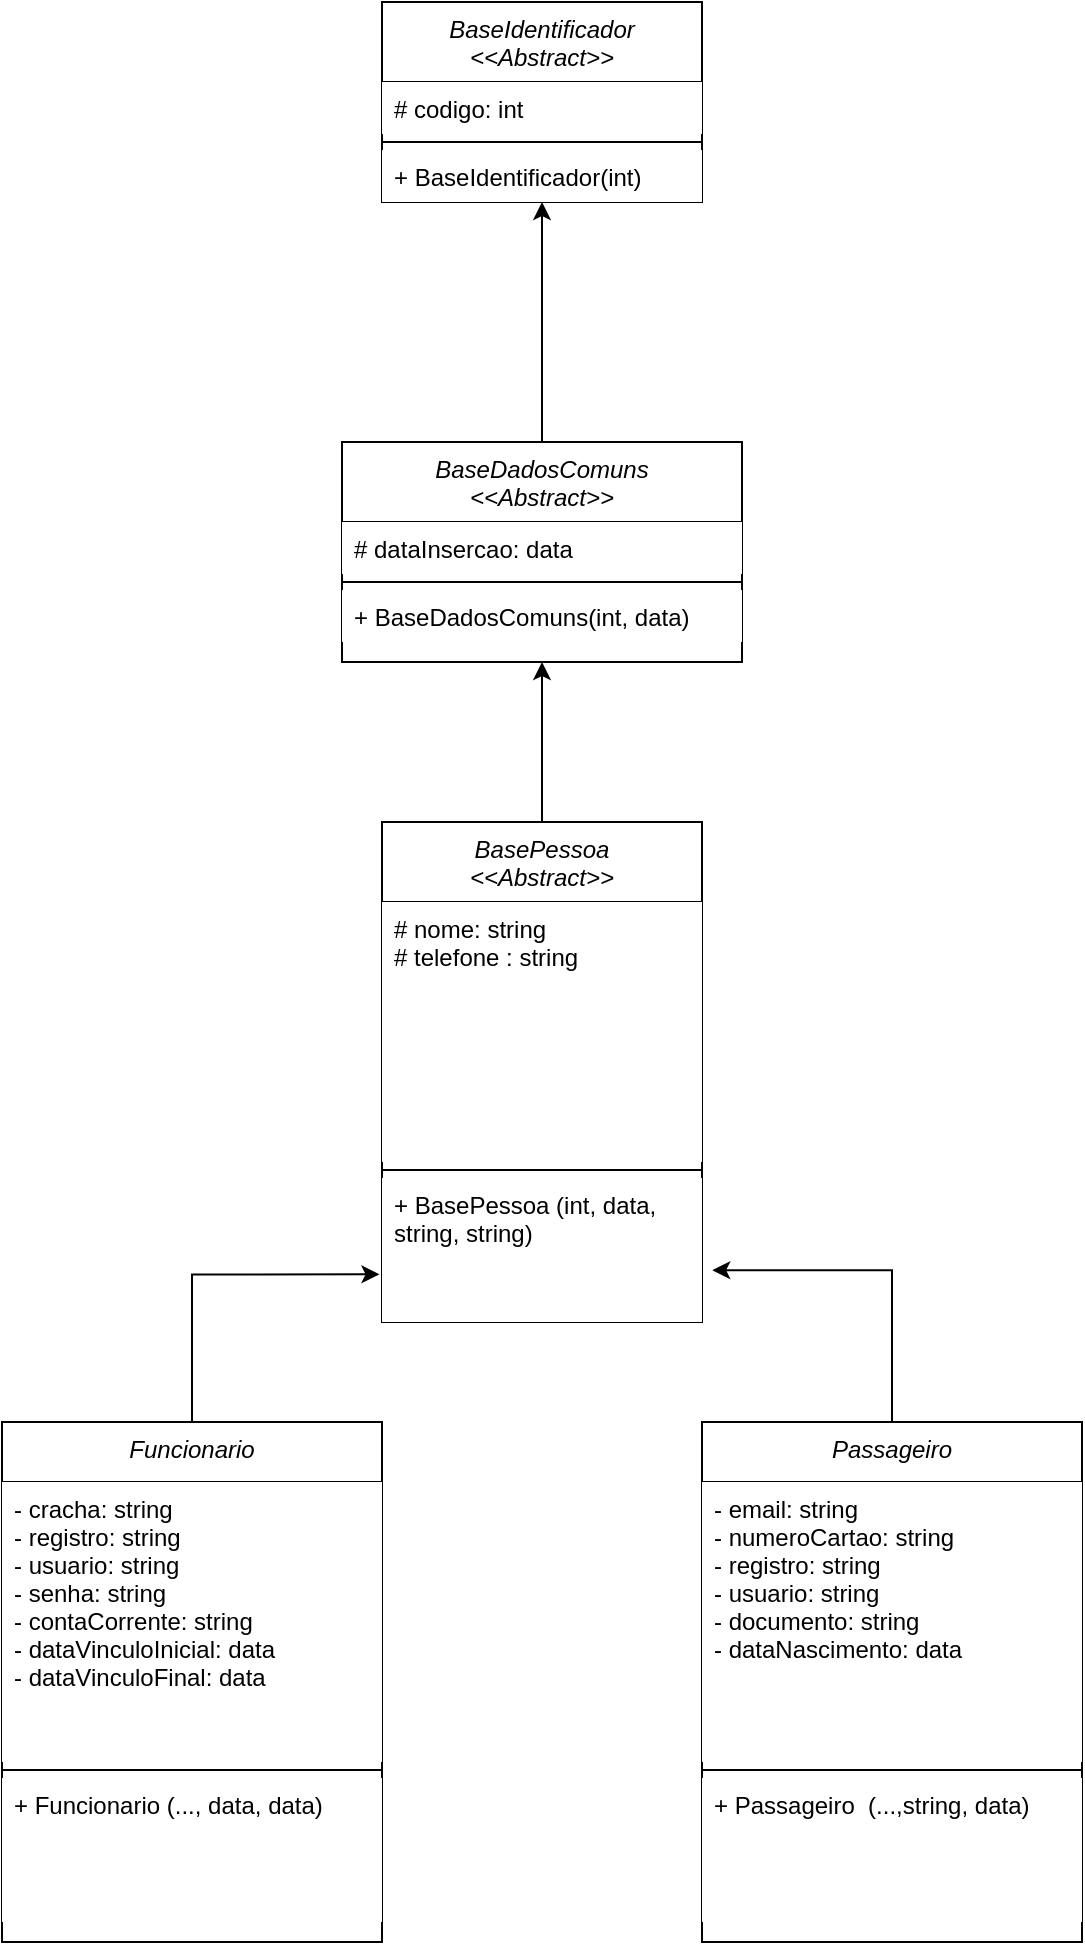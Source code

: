 <mxfile version="21.7.1" type="github">
  <diagram id="C5RBs43oDa-KdzZeNtuy" name="Page-1">
    <mxGraphModel dx="1199" dy="649" grid="1" gridSize="10" guides="1" tooltips="1" connect="1" arrows="1" fold="1" page="1" pageScale="1" pageWidth="827" pageHeight="1169" math="0" shadow="0">
      <root>
        <mxCell id="WIyWlLk6GJQsqaUBKTNV-0" />
        <mxCell id="WIyWlLk6GJQsqaUBKTNV-1" parent="WIyWlLk6GJQsqaUBKTNV-0" />
        <mxCell id="zkfFHV4jXpPFQw0GAbJ--0" value="BaseIdentificador&#xa;&lt;&lt;Abstract&gt;&gt;" style="swimlane;fontStyle=2;align=center;verticalAlign=top;childLayout=stackLayout;horizontal=1;startSize=40;horizontalStack=0;resizeParent=1;resizeLast=0;collapsible=1;marginBottom=0;rounded=0;shadow=0;strokeWidth=1;fillColor=default;strokeColor=default;fillStyle=solid;" parent="WIyWlLk6GJQsqaUBKTNV-1" vertex="1">
          <mxGeometry x="333" y="120" width="160" height="100" as="geometry">
            <mxRectangle x="230" y="140" width="160" height="26" as="alternateBounds" />
          </mxGeometry>
        </mxCell>
        <mxCell id="zkfFHV4jXpPFQw0GAbJ--1" value="# codigo: int" style="text;align=left;verticalAlign=top;spacingLeft=4;spacingRight=4;overflow=hidden;rotatable=0;points=[[0,0.5],[1,0.5]];portConstraint=eastwest;fillColor=default;strokeColor=none;fillStyle=solid;" parent="zkfFHV4jXpPFQw0GAbJ--0" vertex="1">
          <mxGeometry y="40" width="160" height="26" as="geometry" />
        </mxCell>
        <mxCell id="zkfFHV4jXpPFQw0GAbJ--4" value="" style="line;html=1;strokeWidth=1;align=left;verticalAlign=middle;spacingTop=-1;spacingLeft=3;spacingRight=3;rotatable=0;labelPosition=right;points=[];portConstraint=eastwest;fillColor=default;strokeColor=default;fillStyle=solid;" parent="zkfFHV4jXpPFQw0GAbJ--0" vertex="1">
          <mxGeometry y="66" width="160" height="8" as="geometry" />
        </mxCell>
        <mxCell id="zkfFHV4jXpPFQw0GAbJ--5" value="+ BaseIdentificador(int)" style="text;align=left;verticalAlign=top;spacingLeft=4;spacingRight=4;overflow=hidden;rotatable=0;points=[[0,0.5],[1,0.5]];portConstraint=eastwest;fillColor=default;strokeColor=none;fillStyle=solid;" parent="zkfFHV4jXpPFQw0GAbJ--0" vertex="1">
          <mxGeometry y="74" width="160" height="26" as="geometry" />
        </mxCell>
        <mxCell id="YrgQH5f2HvQNOYshb8kn-24" style="edgeStyle=orthogonalEdgeStyle;rounded=0;orthogonalLoop=1;jettySize=auto;html=1;exitX=0.5;exitY=0;exitDx=0;exitDy=0;entryX=0.5;entryY=1;entryDx=0;entryDy=0;" parent="WIyWlLk6GJQsqaUBKTNV-1" source="YrgQH5f2HvQNOYshb8kn-0" target="zkfFHV4jXpPFQw0GAbJ--0" edge="1">
          <mxGeometry relative="1" as="geometry" />
        </mxCell>
        <mxCell id="YrgQH5f2HvQNOYshb8kn-0" value="BaseDadosComuns&#xa;&lt;&lt;Abstract&gt;&gt;" style="swimlane;fontStyle=2;align=center;verticalAlign=top;childLayout=stackLayout;horizontal=1;startSize=40;horizontalStack=0;resizeParent=1;resizeLast=0;collapsible=1;marginBottom=0;rounded=0;shadow=0;strokeWidth=1;fillColor=default;strokeColor=default;swimlaneLine=1;perimeterSpacing=0;" parent="WIyWlLk6GJQsqaUBKTNV-1" vertex="1">
          <mxGeometry x="313" y="340" width="200" height="110" as="geometry">
            <mxRectangle x="230" y="140" width="160" height="26" as="alternateBounds" />
          </mxGeometry>
        </mxCell>
        <mxCell id="YrgQH5f2HvQNOYshb8kn-1" value="# dataInsercao: data&#xa;" style="text;align=left;verticalAlign=top;spacingLeft=4;spacingRight=4;overflow=hidden;rotatable=0;points=[[0,0.5],[1,0.5]];portConstraint=eastwest;fillColor=default;strokeColor=none;" parent="YrgQH5f2HvQNOYshb8kn-0" vertex="1">
          <mxGeometry y="40" width="200" height="26" as="geometry" />
        </mxCell>
        <mxCell id="YrgQH5f2HvQNOYshb8kn-2" value="" style="line;html=1;strokeWidth=1;align=left;verticalAlign=middle;spacingTop=-1;spacingLeft=3;spacingRight=3;rotatable=0;labelPosition=right;points=[];portConstraint=eastwest;fillColor=default;strokeColor=#000000;" parent="YrgQH5f2HvQNOYshb8kn-0" vertex="1">
          <mxGeometry y="66" width="200" height="8" as="geometry" />
        </mxCell>
        <mxCell id="YrgQH5f2HvQNOYshb8kn-3" value="+ BaseDadosComuns(int, data)" style="text;align=left;verticalAlign=top;spacingLeft=4;spacingRight=4;overflow=hidden;rotatable=0;points=[[0,0.5],[1,0.5]];portConstraint=eastwest;fillColor=default;strokeColor=none;" parent="YrgQH5f2HvQNOYshb8kn-0" vertex="1">
          <mxGeometry y="74" width="200" height="26" as="geometry" />
        </mxCell>
        <mxCell id="YrgQH5f2HvQNOYshb8kn-21" style="edgeStyle=orthogonalEdgeStyle;rounded=0;orthogonalLoop=1;jettySize=auto;html=1;exitX=0.5;exitY=0;exitDx=0;exitDy=0;entryX=0.5;entryY=1;entryDx=0;entryDy=0;" parent="WIyWlLk6GJQsqaUBKTNV-1" source="YrgQH5f2HvQNOYshb8kn-8" target="YrgQH5f2HvQNOYshb8kn-0" edge="1">
          <mxGeometry relative="1" as="geometry" />
        </mxCell>
        <mxCell id="YrgQH5f2HvQNOYshb8kn-8" value="BasePessoa&#xa;&lt;&lt;Abstract&gt;&gt;" style="swimlane;fontStyle=2;align=center;verticalAlign=top;childLayout=stackLayout;horizontal=1;startSize=40;horizontalStack=0;resizeParent=1;resizeLast=0;collapsible=1;marginBottom=0;rounded=0;shadow=0;strokeWidth=1;" parent="WIyWlLk6GJQsqaUBKTNV-1" vertex="1">
          <mxGeometry x="333" y="530" width="160" height="250" as="geometry">
            <mxRectangle x="230" y="140" width="160" height="26" as="alternateBounds" />
          </mxGeometry>
        </mxCell>
        <mxCell id="YrgQH5f2HvQNOYshb8kn-9" value="# nome: string&#xa;# telefone : string&#xa;&#xa;&#xa;" style="text;align=left;verticalAlign=top;spacingLeft=4;spacingRight=4;overflow=hidden;rotatable=0;points=[[0,0.5],[1,0.5]];portConstraint=eastwest;fillColor=default;" parent="YrgQH5f2HvQNOYshb8kn-8" vertex="1">
          <mxGeometry y="40" width="160" height="130" as="geometry" />
        </mxCell>
        <mxCell id="YrgQH5f2HvQNOYshb8kn-10" value="" style="line;html=1;strokeWidth=1;align=left;verticalAlign=middle;spacingTop=-1;spacingLeft=3;spacingRight=3;rotatable=0;labelPosition=right;points=[];portConstraint=eastwest;" parent="YrgQH5f2HvQNOYshb8kn-8" vertex="1">
          <mxGeometry y="170" width="160" height="8" as="geometry" />
        </mxCell>
        <mxCell id="YrgQH5f2HvQNOYshb8kn-11" value="+ BasePessoa (int, data, &#xa;string, string)" style="text;align=left;verticalAlign=top;spacingLeft=4;spacingRight=4;overflow=hidden;rotatable=0;points=[[0,0.5],[1,0.5]];portConstraint=eastwest;fillColor=default;" parent="YrgQH5f2HvQNOYshb8kn-8" vertex="1">
          <mxGeometry y="178" width="160" height="72" as="geometry" />
        </mxCell>
        <mxCell id="YrgQH5f2HvQNOYshb8kn-22" style="edgeStyle=orthogonalEdgeStyle;rounded=0;orthogonalLoop=1;jettySize=auto;html=1;exitX=0.5;exitY=0;exitDx=0;exitDy=0;entryX=-0.008;entryY=0.669;entryDx=0;entryDy=0;entryPerimeter=0;" parent="WIyWlLk6GJQsqaUBKTNV-1" source="YrgQH5f2HvQNOYshb8kn-12" target="YrgQH5f2HvQNOYshb8kn-11" edge="1">
          <mxGeometry relative="1" as="geometry" />
        </mxCell>
        <mxCell id="YrgQH5f2HvQNOYshb8kn-12" value="Funcionario" style="swimlane;fontStyle=2;align=center;verticalAlign=top;childLayout=stackLayout;horizontal=1;startSize=30;horizontalStack=0;resizeParent=1;resizeLast=0;collapsible=1;marginBottom=0;rounded=0;shadow=0;strokeWidth=1;" parent="WIyWlLk6GJQsqaUBKTNV-1" vertex="1">
          <mxGeometry x="143" y="830" width="190" height="260" as="geometry">
            <mxRectangle x="230" y="140" width="160" height="26" as="alternateBounds" />
          </mxGeometry>
        </mxCell>
        <mxCell id="YrgQH5f2HvQNOYshb8kn-13" value="- cracha: string&#xa;- registro: string&#xa;- usuario: string&#xa;- senha: string&#xa;- contaCorrente: string&#xa;- dataVinculoInicial: data&#xa;- dataVinculoFinal: data&#xa;" style="text;align=left;verticalAlign=top;spacingLeft=4;spacingRight=4;overflow=hidden;rotatable=0;points=[[0,0.5],[1,0.5]];portConstraint=eastwest;fillColor=default;" parent="YrgQH5f2HvQNOYshb8kn-12" vertex="1">
          <mxGeometry y="30" width="190" height="140" as="geometry" />
        </mxCell>
        <mxCell id="YrgQH5f2HvQNOYshb8kn-14" value="" style="line;html=1;strokeWidth=1;align=left;verticalAlign=middle;spacingTop=-1;spacingLeft=3;spacingRight=3;rotatable=0;labelPosition=right;points=[];portConstraint=eastwest;" parent="YrgQH5f2HvQNOYshb8kn-12" vertex="1">
          <mxGeometry y="170" width="190" height="8" as="geometry" />
        </mxCell>
        <mxCell id="YrgQH5f2HvQNOYshb8kn-15" value="+ Funcionario (..., data, data)" style="text;align=left;verticalAlign=top;spacingLeft=4;spacingRight=4;overflow=hidden;rotatable=0;points=[[0,0.5],[1,0.5]];portConstraint=eastwest;fillColor=default;fillStyle=auto;" parent="YrgQH5f2HvQNOYshb8kn-12" vertex="1">
          <mxGeometry y="178" width="190" height="72" as="geometry" />
        </mxCell>
        <mxCell id="YrgQH5f2HvQNOYshb8kn-23" style="edgeStyle=orthogonalEdgeStyle;rounded=0;orthogonalLoop=1;jettySize=auto;html=1;entryX=1.032;entryY=0.64;entryDx=0;entryDy=0;entryPerimeter=0;" parent="WIyWlLk6GJQsqaUBKTNV-1" source="YrgQH5f2HvQNOYshb8kn-16" target="YrgQH5f2HvQNOYshb8kn-11" edge="1">
          <mxGeometry relative="1" as="geometry" />
        </mxCell>
        <mxCell id="YrgQH5f2HvQNOYshb8kn-16" value="Passageiro" style="swimlane;fontStyle=2;align=center;verticalAlign=top;childLayout=stackLayout;horizontal=1;startSize=30;horizontalStack=0;resizeParent=1;resizeLast=0;collapsible=1;marginBottom=0;rounded=0;shadow=0;strokeWidth=1;" parent="WIyWlLk6GJQsqaUBKTNV-1" vertex="1">
          <mxGeometry x="493" y="830" width="190" height="260" as="geometry">
            <mxRectangle x="230" y="140" width="160" height="26" as="alternateBounds" />
          </mxGeometry>
        </mxCell>
        <mxCell id="YrgQH5f2HvQNOYshb8kn-17" value="- email: string&#xa;- numeroCartao: string&#xa;- registro: string&#xa;- usuario: string&#xa;- documento: string&#xa;- dataNascimento: data&#xa;" style="text;align=left;verticalAlign=top;spacingLeft=4;spacingRight=4;overflow=hidden;rotatable=0;points=[[0,0.5],[1,0.5]];portConstraint=eastwest;fillColor=default;" parent="YrgQH5f2HvQNOYshb8kn-16" vertex="1">
          <mxGeometry y="30" width="190" height="140" as="geometry" />
        </mxCell>
        <mxCell id="YrgQH5f2HvQNOYshb8kn-18" value="" style="line;html=1;strokeWidth=1;align=left;verticalAlign=middle;spacingTop=-1;spacingLeft=3;spacingRight=3;rotatable=0;labelPosition=right;points=[];portConstraint=eastwest;" parent="YrgQH5f2HvQNOYshb8kn-16" vertex="1">
          <mxGeometry y="170" width="190" height="8" as="geometry" />
        </mxCell>
        <mxCell id="YrgQH5f2HvQNOYshb8kn-19" value="+ Passageiro  (...,string, data)" style="text;align=left;verticalAlign=top;spacingLeft=4;spacingRight=4;overflow=hidden;rotatable=0;points=[[0,0.5],[1,0.5]];portConstraint=eastwest;fillColor=default;" parent="YrgQH5f2HvQNOYshb8kn-16" vertex="1">
          <mxGeometry y="178" width="190" height="72" as="geometry" />
        </mxCell>
      </root>
    </mxGraphModel>
  </diagram>
</mxfile>
